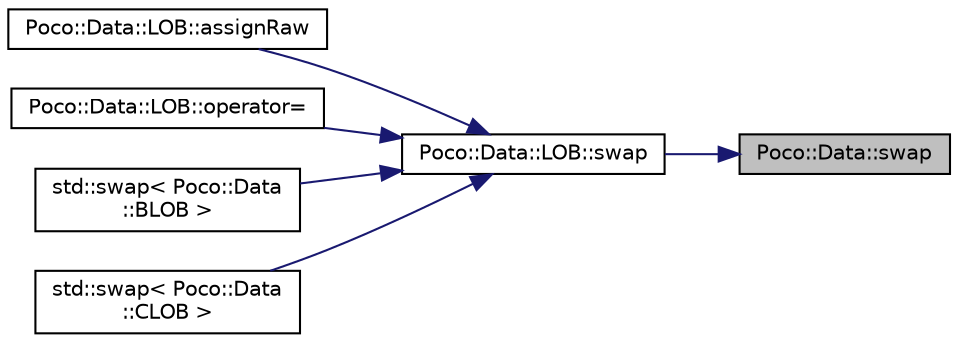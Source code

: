 digraph "Poco::Data::swap"
{
 // LATEX_PDF_SIZE
  edge [fontname="Helvetica",fontsize="10",labelfontname="Helvetica",labelfontsize="10"];
  node [fontname="Helvetica",fontsize="10",shape=record];
  rankdir="RL";
  Node1 [label="Poco::Data::swap",height=0.2,width=0.4,color="black", fillcolor="grey75", style="filled", fontcolor="black",tooltip=" "];
  Node1 -> Node2 [dir="back",color="midnightblue",fontsize="10",style="solid"];
  Node2 [label="Poco::Data::LOB::swap",height=0.2,width=0.4,color="black", fillcolor="white", style="filled",URL="$classPoco_1_1Data_1_1LOB.html#af61e74c7b542bb3fbbd476806ec3a9a5",tooltip="Swaps the LOB with another one."];
  Node2 -> Node3 [dir="back",color="midnightblue",fontsize="10",style="solid"];
  Node3 [label="Poco::Data::LOB::assignRaw",height=0.2,width=0.4,color="black", fillcolor="white", style="filled",URL="$classPoco_1_1Data_1_1LOB.html#acd91d95266b0cfe3f42f066d8d64eb27",tooltip="Assigns raw content to internal storage."];
  Node2 -> Node4 [dir="back",color="midnightblue",fontsize="10",style="solid"];
  Node4 [label="Poco::Data::LOB::operator=",height=0.2,width=0.4,color="black", fillcolor="white", style="filled",URL="$classPoco_1_1Data_1_1LOB.html#ac5938bb395b9d032629c76f4a7b6eb80",tooltip="Assignment operator."];
  Node2 -> Node5 [dir="back",color="midnightblue",fontsize="10",style="solid"];
  Node5 [label="std::swap\< Poco::Data\l::BLOB \>",height=0.2,width=0.4,color="black", fillcolor="white", style="filled",URL="$namespacestd.html#aab44b0cfee82ee17f4b28b585dba4e55",tooltip="Full template specalization of std:::swap for BLOB."];
  Node2 -> Node6 [dir="back",color="midnightblue",fontsize="10",style="solid"];
  Node6 [label="std::swap\< Poco::Data\l::CLOB \>",height=0.2,width=0.4,color="black", fillcolor="white", style="filled",URL="$namespacestd.html#a67118d53cc534637f680b969416f1a25",tooltip="Full template specalization of std:::swap for CLOB."];
}
